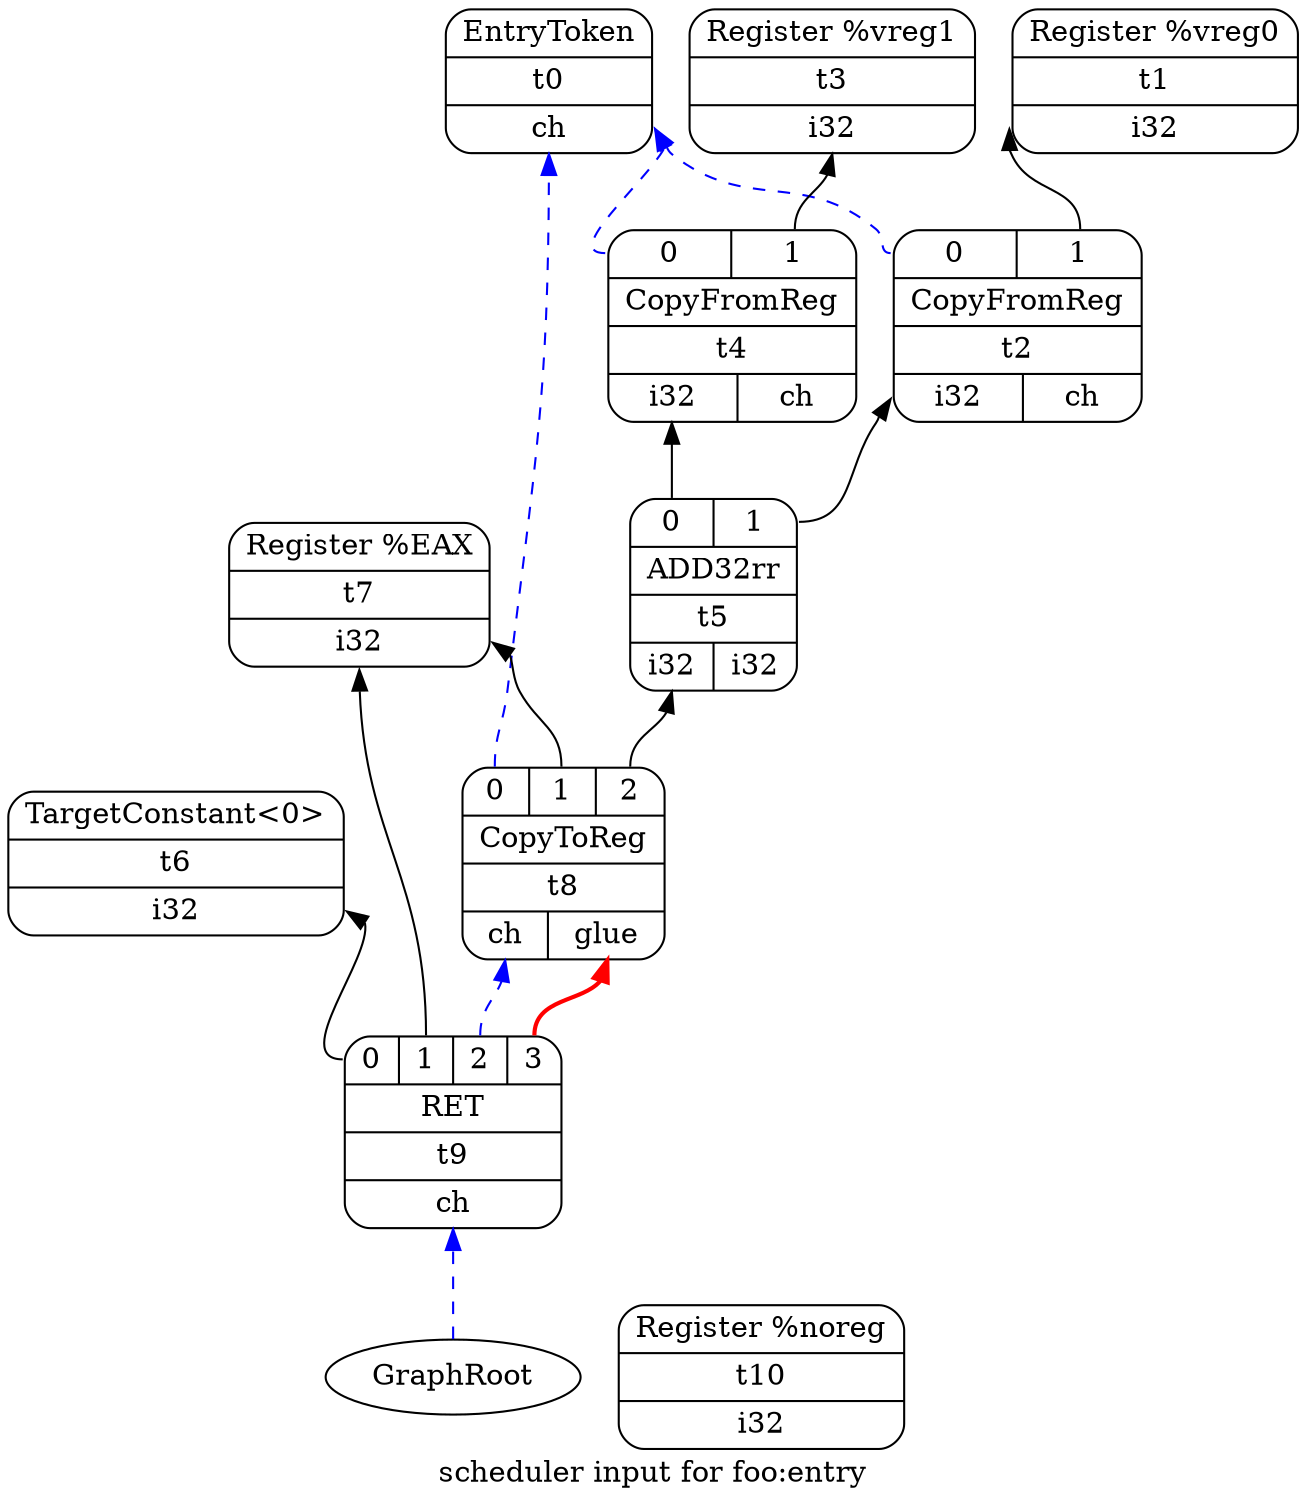 digraph "scheduler input for foo:entry" {
	rankdir="BT";
	label="scheduler input for foo:entry";

	Node0x3e47a20 [shape=record,shape=Mrecord,label="{EntryToken|t0|{<d0>ch}}"];
	Node0x3e994a0 [shape=record,shape=Mrecord,label="{Register %vreg0|t1|{<d0>i32}}"];
	Node0x3e99580 [shape=record,shape=Mrecord,label="{Register %vreg1|t3|{<d0>i32}}"];
	Node0x3e996d0 [shape=record,shape=Mrecord,label="{TargetConstant\<0\>|t6|{<d0>i32}}"];
	Node0x3e99740 [shape=record,shape=Mrecord,label="{Register %EAX|t7|{<d0>i32}}"];
	Node0x3e99510 [shape=record,shape=Mrecord,label="{{<s0>0|<s1>1}|CopyFromReg|t2|{<d0>i32|<d1>ch}}"];
	Node0x3e99510:s0 -> Node0x3e47a20:d0[color=blue,style=dashed];
	Node0x3e99510:s1 -> Node0x3e994a0:d0;
	Node0x3e995f0 [shape=record,shape=Mrecord,label="{{<s0>0|<s1>1}|CopyFromReg|t4|{<d0>i32|<d1>ch}}"];
	Node0x3e995f0:s0 -> Node0x3e47a20:d0[color=blue,style=dashed];
	Node0x3e995f0:s1 -> Node0x3e99580:d0;
	Node0x3e99660 [shape=record,shape=Mrecord,label="{{<s0>0|<s1>1}|ADD32rr|t5|{<d0>i32|<d1>i32}}"];
	Node0x3e99660:s0 -> Node0x3e995f0:d0;
	Node0x3e99660:s1 -> Node0x3e99510:d0;
	Node0x3e997b0 [shape=record,shape=Mrecord,label="{{<s0>0|<s1>1|<s2>2}|CopyToReg|t8|{<d0>ch|<d1>glue}}"];
	Node0x3e997b0:s0 -> Node0x3e47a20:d0[color=blue,style=dashed];
	Node0x3e997b0:s1 -> Node0x3e99740:d0;
	Node0x3e997b0:s2 -> Node0x3e99660:d0;
	Node0x3e99820 [shape=record,shape=Mrecord,label="{{<s0>0|<s1>1|<s2>2|<s3>3}|RET|t9|{<d0>ch}}"];
	Node0x3e99820:s0 -> Node0x3e996d0:d0;
	Node0x3e99820:s1 -> Node0x3e99740:d0;
	Node0x3e99820:s2 -> Node0x3e997b0:d0[color=blue,style=dashed];
	Node0x3e99820:s3 -> Node0x3e997b0:d1[color=red,style=bold];
	Node0x3e99890 [shape=record,shape=Mrecord,label="{Register %noreg|t10|{<d0>i32}}"];
	Node0x0[ plaintext=circle, label ="GraphRoot"];
	Node0x0 -> Node0x3e99820:d0[color=blue,style=dashed];
}
